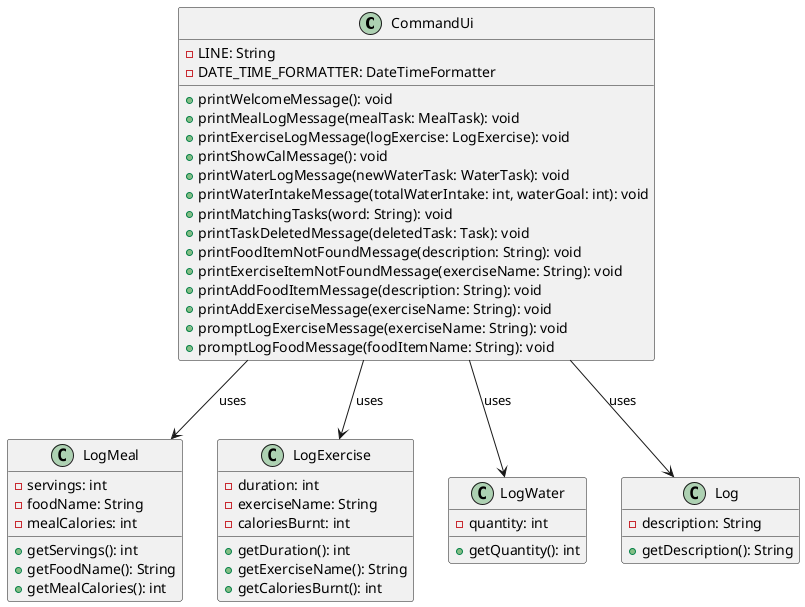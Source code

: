 @startuml
'https://plantuml.com/sequence-diagram


class CommandUi {
    - LINE: String
    - DATE_TIME_FORMATTER: DateTimeFormatter
    + printWelcomeMessage(): void
    + printMealLogMessage(mealTask: MealTask): void
    + printExerciseLogMessage(logExercise: LogExercise): void
    + printShowCalMessage(): void
    + printWaterLogMessage(newWaterTask: WaterTask): void
    + printWaterIntakeMessage(totalWaterIntake: int, waterGoal: int): void
    + printMatchingTasks(word: String): void
    + printTaskDeletedMessage(deletedTask: Task): void
    + printFoodItemNotFoundMessage(description: String): void
    + printExerciseItemNotFoundMessage(exerciseName: String): void
    + printAddFoodItemMessage(description: String): void
    + printAddExerciseMessage(exerciseName: String): void
    + promptLogExerciseMessage(exerciseName: String): void
    + promptLogFoodMessage(foodItemName: String): void
}

class LogMeal {
    - servings: int
    - foodName: String
    - mealCalories: int
    + getServings(): int
    + getFoodName(): String
    + getMealCalories(): int
}

class LogExercise {
    - duration: int
    - exerciseName: String
    - caloriesBurnt: int
    + getDuration(): int
    + getExerciseName(): String
    + getCaloriesBurnt(): int
}

class LogWater {
    - quantity: int
    + getQuantity(): int
}

class Log {
    - description: String
    + getDescription(): String
}

CommandUi --> LogMeal : uses
CommandUi --> LogExercise : uses
CommandUi --> LogWater : uses
CommandUi --> Log : uses



@enduml